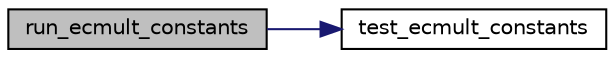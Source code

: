 digraph "run_ecmult_constants"
{
  edge [fontname="Helvetica",fontsize="10",labelfontname="Helvetica",labelfontsize="10"];
  node [fontname="Helvetica",fontsize="10",shape=record];
  rankdir="LR";
  Node134 [label="run_ecmult_constants",height=0.2,width=0.4,color="black", fillcolor="grey75", style="filled", fontcolor="black"];
  Node134 -> Node135 [color="midnightblue",fontsize="10",style="solid",fontname="Helvetica"];
  Node135 [label="test_ecmult_constants",height=0.2,width=0.4,color="black", fillcolor="white", style="filled",URL="$tests_8c.html#ab02e05e21c96c34d9497e2bdd44d2e3a"];
}
